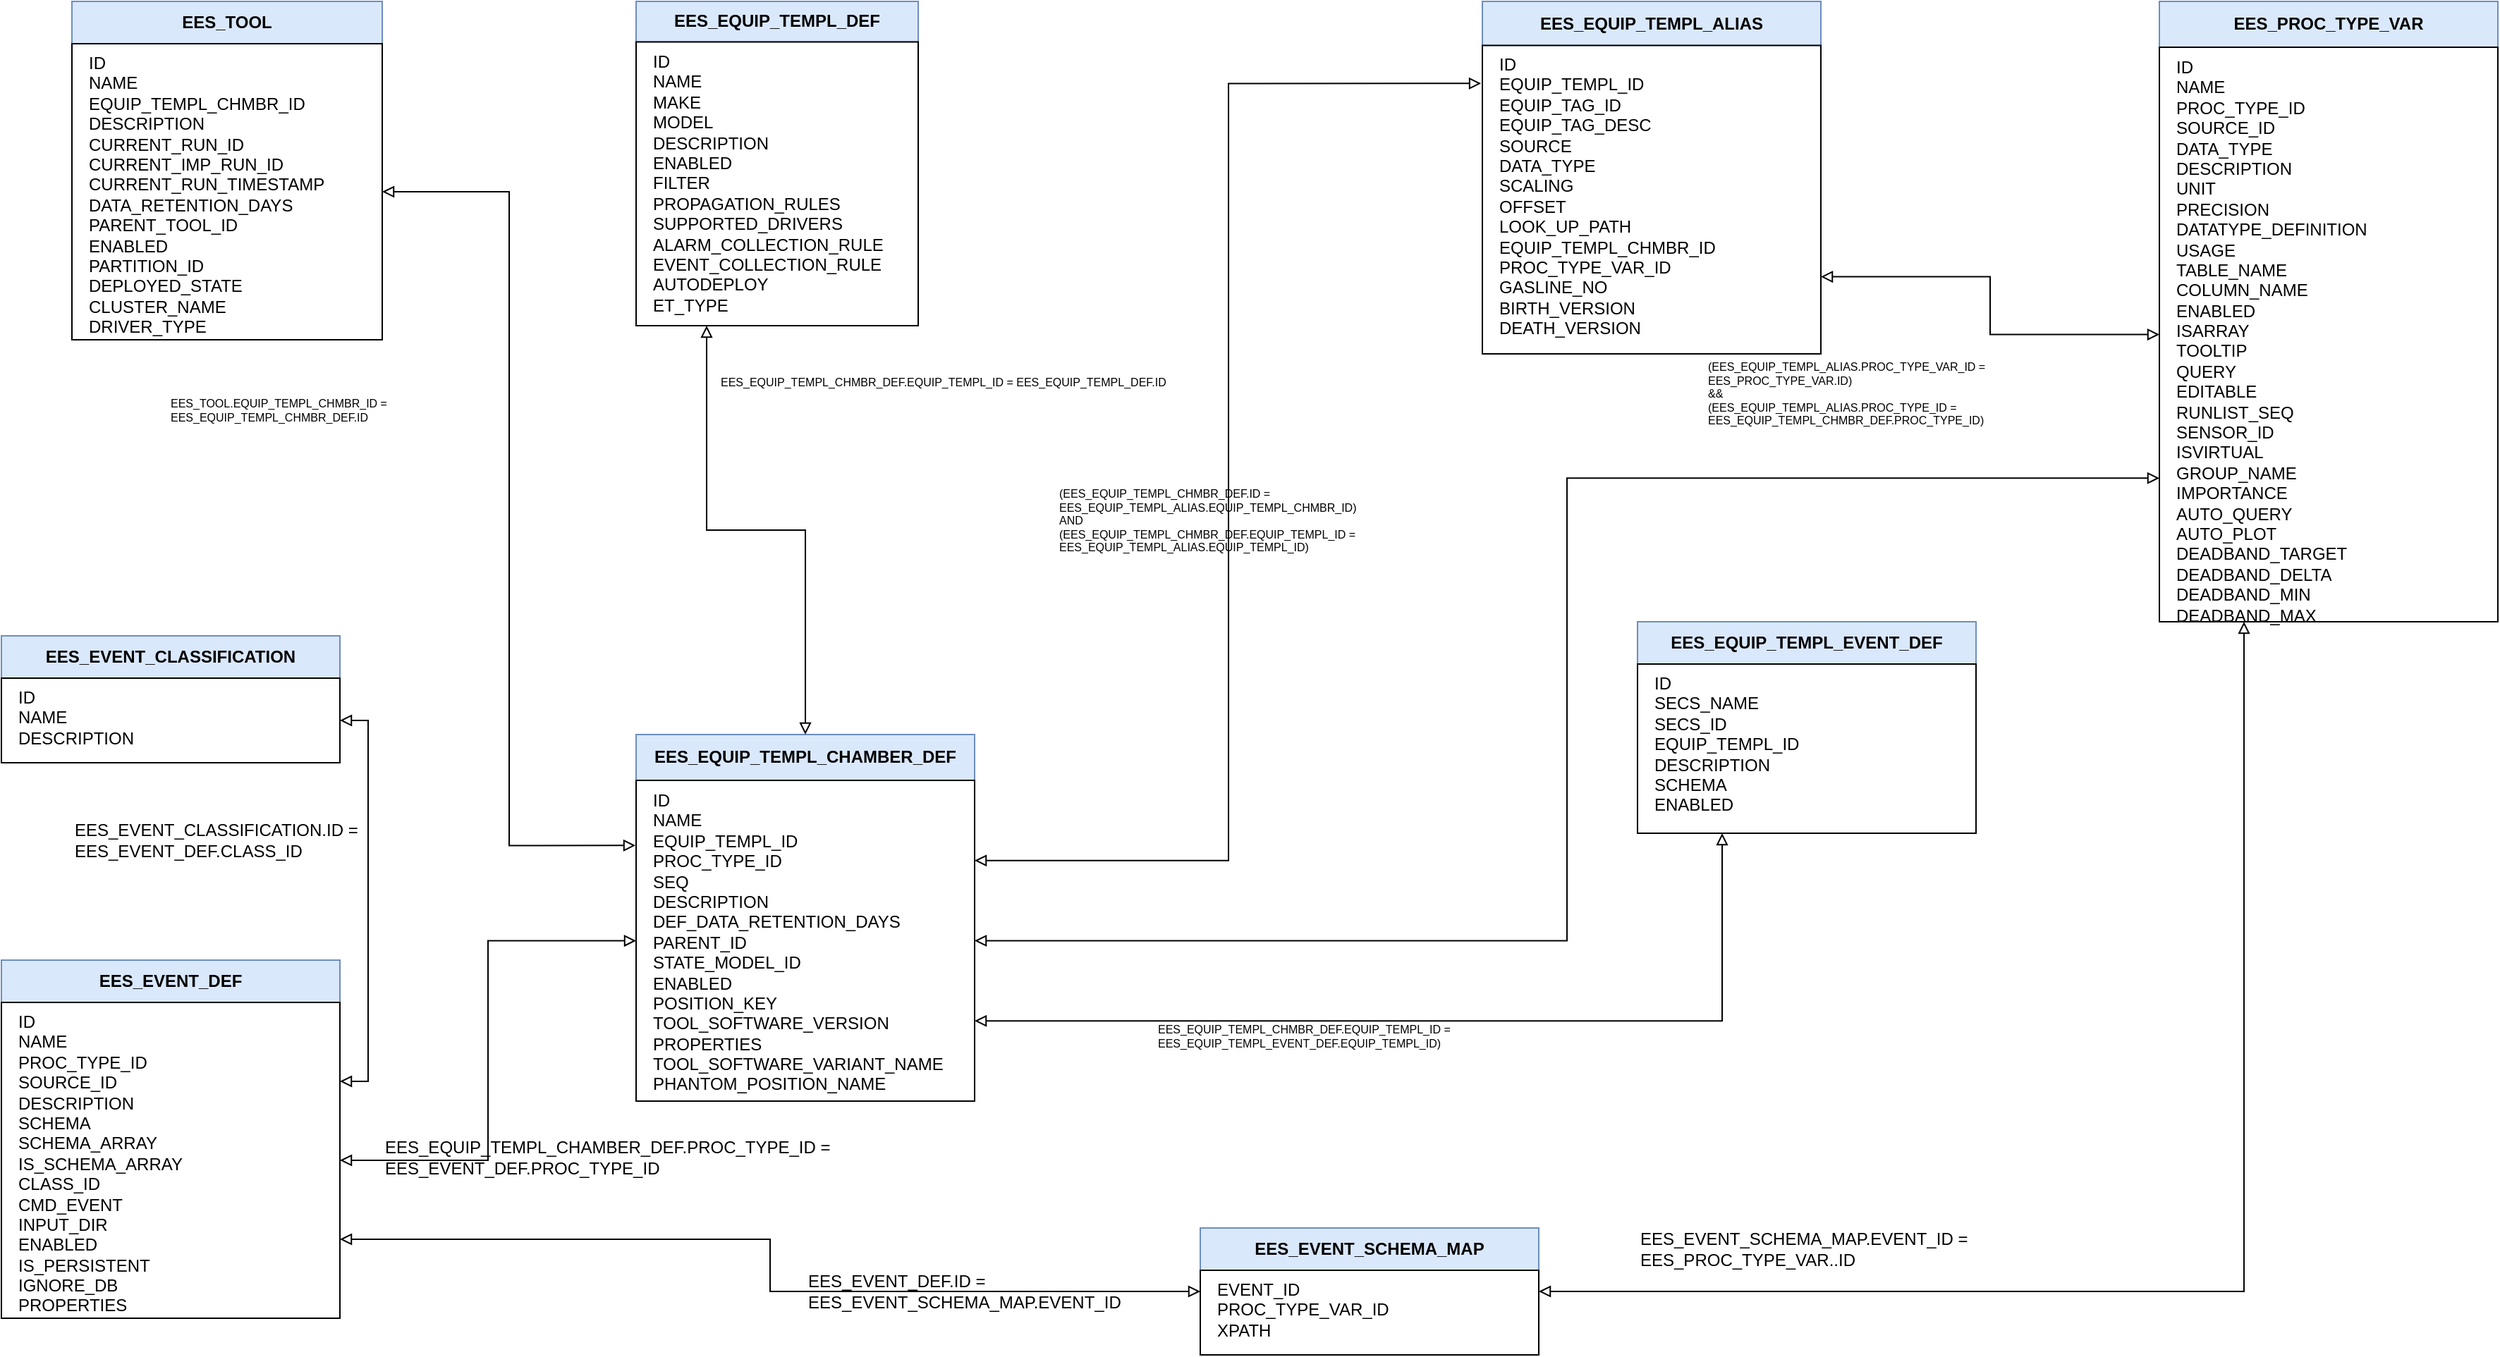 <mxfile compressed="true" version="14.9.3" type="github" pages="2"><diagram name="Tool Data Item" id="9f46799a-70d6-7492-0946-bef42562c5a5"><mxGraphModel dx="1106" dy="462" grid="1" gridSize="10" guides="1" tooltips="1" connect="1" arrows="1" fold="1" page="1" pageScale="1" pageWidth="1920" pageHeight="1200" background="none" math="0" shadow="0"><root><mxCell id="0"/><mxCell id="1" parent="0"/><mxCell id="LAsZBW_43TUp6r02DAHr-32" value="" style="group" parent="1" vertex="1" connectable="0"><mxGeometry x="80" y="160" width="220" height="240" as="geometry"/></mxCell><mxCell id="LAsZBW_43TUp6r02DAHr-30" value="EES_TOOL" style="rounded=0;whiteSpace=wrap;labelBackgroundColor=none;fontSize=12;fillColor=#dae8fc;strokeColor=#6c8ebf;fontStyle=1" parent="LAsZBW_43TUp6r02DAHr-32" vertex="1"><mxGeometry width="220" height="30" as="geometry"/></mxCell><mxCell id="LAsZBW_43TUp6r02DAHr-31" value="&lt;div&gt;ID&lt;/div&gt;&lt;div&gt;NAME&lt;/div&gt;&lt;div&gt;EQUIP_TEMPL_CHMBR_ID&lt;/div&gt;&lt;div&gt;DESCRIPTION&lt;/div&gt;&lt;div&gt;CURRENT_RUN_ID&lt;/div&gt;&lt;div&gt;CURRENT_IMP_RUN_ID&lt;/div&gt;&lt;div&gt;CURRENT_RUN_TIMESTAMP&lt;/div&gt;&lt;div&gt;DATA_RETENTION_DAYS&lt;/div&gt;&lt;div&gt;PARENT_TOOL_ID&lt;/div&gt;&lt;div&gt;ENABLED&lt;/div&gt;&lt;div&gt;PARTITION_ID&lt;/div&gt;&lt;div&gt;DEPLOYED_STATE&lt;/div&gt;&lt;div&gt;CLUSTER_NAME&lt;/div&gt;&lt;div&gt;DRIVER_TYPE&lt;/div&gt;" style="rounded=0;whiteSpace=wrap;html=1;labelBackgroundColor=none;fontSize=12;fontColor=none;align=left;verticalAlign=top;spacingLeft=10;shadow=0;sketch=0;glass=0;" parent="LAsZBW_43TUp6r02DAHr-32" vertex="1"><mxGeometry y="30" width="220" height="210" as="geometry"/></mxCell><mxCell id="LAsZBW_43TUp6r02DAHr-33" value="" style="group" parent="1" vertex="1" connectable="0"><mxGeometry x="480" y="680" width="240" height="260" as="geometry"/></mxCell><mxCell id="LAsZBW_43TUp6r02DAHr-34" value="EES_EQUIP_TEMPL_CHAMBER_DEF" style="rounded=0;whiteSpace=wrap;labelBackgroundColor=none;fontSize=12;fillColor=#dae8fc;strokeColor=#6c8ebf;fontStyle=1" parent="LAsZBW_43TUp6r02DAHr-33" vertex="1"><mxGeometry width="240.0" height="32.5" as="geometry"/></mxCell><mxCell id="LAsZBW_43TUp6r02DAHr-35" value="&lt;div&gt;ID&lt;/div&gt;&lt;div&gt;NAME&lt;/div&gt;&lt;div&gt;EQUIP_TEMPL_ID&lt;/div&gt;&lt;div&gt;PROC_TYPE_ID&lt;/div&gt;&lt;div&gt;SEQ&lt;/div&gt;&lt;div&gt;DESCRIPTION&lt;/div&gt;&lt;div&gt;DEF_DATA_RETENTION_DAYS&lt;/div&gt;&lt;div&gt;PARENT_ID&lt;/div&gt;&lt;div&gt;STATE_MODEL_ID&lt;/div&gt;&lt;div&gt;ENABLED&lt;/div&gt;&lt;div&gt;POSITION_KEY&lt;/div&gt;&lt;div&gt;TOOL_SOFTWARE_VERSION&lt;/div&gt;&lt;div&gt;PROPERTIES&lt;/div&gt;&lt;div&gt;TOOL_SOFTWARE_VARIANT_NAME&lt;/div&gt;&lt;div&gt;PHANTOM_POSITION_NAME&lt;/div&gt;" style="rounded=0;whiteSpace=wrap;html=1;labelBackgroundColor=none;fontSize=12;fontColor=none;align=left;verticalAlign=top;spacingLeft=10;shadow=0;sketch=0;glass=0;" parent="LAsZBW_43TUp6r02DAHr-33" vertex="1"><mxGeometry y="32.5" width="240.0" height="227.5" as="geometry"/></mxCell><mxCell id="LAsZBW_43TUp6r02DAHr-36" value="" style="group;labelBackgroundColor=none;" parent="1" vertex="1" connectable="0"><mxGeometry x="1080" y="160" width="240" height="250" as="geometry"/></mxCell><mxCell id="LAsZBW_43TUp6r02DAHr-37" value="EES_EQUIP_TEMPL_ALIAS" style="rounded=0;whiteSpace=wrap;labelBackgroundColor=none;fontSize=12;fillColor=#dae8fc;strokeColor=#6c8ebf;fontStyle=1" parent="LAsZBW_43TUp6r02DAHr-36" vertex="1"><mxGeometry width="240.0" height="31.25" as="geometry"/></mxCell><mxCell id="LAsZBW_43TUp6r02DAHr-38" value="&lt;div&gt;ID&lt;/div&gt;&lt;div&gt;EQUIP_TEMPL_ID&lt;/div&gt;&lt;div&gt;EQUIP_TAG_ID&lt;/div&gt;&lt;div&gt;EQUIP_TAG_DESC&lt;/div&gt;&lt;div&gt;SOURCE&lt;/div&gt;&lt;div&gt;DATA_TYPE&lt;/div&gt;&lt;div&gt;SCALING&lt;/div&gt;&lt;div&gt;OFFSET&lt;/div&gt;&lt;div&gt;LOOK_UP_PATH&lt;/div&gt;&lt;div&gt;EQUIP_TEMPL_CHMBR_ID&lt;/div&gt;&lt;div&gt;PROC_TYPE_VAR_ID&lt;/div&gt;&lt;div&gt;GASLINE_NO&lt;/div&gt;&lt;div&gt;BIRTH_VERSION&lt;/div&gt;&lt;div&gt;DEATH_VERSION&lt;/div&gt;" style="rounded=0;whiteSpace=wrap;html=1;labelBackgroundColor=none;fontSize=12;fontColor=none;align=left;verticalAlign=top;spacingLeft=10;shadow=0;sketch=0;glass=0;" parent="LAsZBW_43TUp6r02DAHr-36" vertex="1"><mxGeometry y="31.25" width="240" height="218.75" as="geometry"/></mxCell><mxCell id="LAsZBW_43TUp6r02DAHr-39" style="edgeStyle=orthogonalEdgeStyle;rounded=0;orthogonalLoop=1;jettySize=auto;html=1;exitX=1;exitY=0.5;exitDx=0;exitDy=0;entryX=-0.002;entryY=0.203;entryDx=0;entryDy=0;fontSize=12;fontColor=none;startArrow=block;startFill=0;endArrow=block;endFill=0;entryPerimeter=0;" parent="1" source="LAsZBW_43TUp6r02DAHr-31" target="LAsZBW_43TUp6r02DAHr-35" edge="1"><mxGeometry relative="1" as="geometry"/></mxCell><mxCell id="LAsZBW_43TUp6r02DAHr-40" style="edgeStyle=orthogonalEdgeStyle;rounded=0;orthogonalLoop=1;jettySize=auto;html=1;exitX=1;exitY=0.25;exitDx=0;exitDy=0;entryX=-0.004;entryY=0.123;entryDx=0;entryDy=0;entryPerimeter=0;fontSize=12;fontColor=none;startArrow=block;startFill=0;endArrow=block;endFill=0;" parent="1" source="LAsZBW_43TUp6r02DAHr-35" target="LAsZBW_43TUp6r02DAHr-38" edge="1"><mxGeometry relative="1" as="geometry"><Array as="points"><mxPoint x="900" y="769"/><mxPoint x="900" y="218"/></Array></mxGeometry></mxCell><mxCell id="LAsZBW_43TUp6r02DAHr-42" value="EES_TOOL.EQUIP_TEMPL_CHMBR_ID = EES_EQUIP_TEMPL_CHMBR_DEF.ID" style="text;strokeColor=none;fillColor=none;align=left;verticalAlign=middle;whiteSpace=wrap;rounded=0;shadow=0;glass=0;labelBackgroundColor=none;sketch=0;fontSize=8;fontColor=none;horizontal=1;spacing=0;" parent="1" vertex="1"><mxGeometry x="150" y="430" width="230" height="40" as="geometry"/></mxCell><mxCell id="LAsZBW_43TUp6r02DAHr-44" value="(EES_EQUIP_TEMPL_CHMBR_DEF.ID =&#10;EES_EQUIP_TEMPL_ALIAS.EQUIP_TEMPL_CHMBR_ID)&#10;AND&#10;(EES_EQUIP_TEMPL_CHMBR_DEF.EQUIP_TEMPL_ID =&#10;EES_EQUIP_TEMPL_ALIAS.EQUIP_TEMPL_ID)" style="text;strokeColor=none;fillColor=none;align=left;verticalAlign=top;whiteSpace=wrap;rounded=0;shadow=0;glass=0;labelBackgroundColor=none;sketch=0;fontSize=8;fontColor=none;horizontal=1;spacing=0;" parent="1" vertex="1"><mxGeometry x="780" y="500" width="340" height="80" as="geometry"/></mxCell><mxCell id="LAsZBW_43TUp6r02DAHr-46" value="" style="group" parent="1" vertex="1" connectable="0"><mxGeometry x="1560" y="160" width="240" height="440" as="geometry"/></mxCell><mxCell id="LAsZBW_43TUp6r02DAHr-47" value="EES_PROC_TYPE_VAR" style="rounded=0;whiteSpace=wrap;labelBackgroundColor=none;fontSize=12;fillColor=#dae8fc;strokeColor=#6c8ebf;fontStyle=1" parent="LAsZBW_43TUp6r02DAHr-46" vertex="1"><mxGeometry width="240.0" height="32.5" as="geometry"/></mxCell><mxCell id="LAsZBW_43TUp6r02DAHr-49" value="&lt;div&gt;ID&lt;/div&gt;&lt;div&gt;NAME&lt;/div&gt;&lt;div&gt;PROC_TYPE_ID&lt;/div&gt;&lt;div&gt;SOURCE_ID&lt;/div&gt;&lt;div&gt;DATA_TYPE&lt;/div&gt;&lt;div&gt;DESCRIPTION&lt;/div&gt;&lt;div&gt;UNIT&lt;/div&gt;&lt;div&gt;PRECISION&lt;/div&gt;&lt;div&gt;DATATYPE_DEFINITION&lt;/div&gt;&lt;div&gt;USAGE&lt;/div&gt;&lt;div&gt;TABLE_NAME&lt;/div&gt;&lt;div&gt;COLUMN_NAME&lt;/div&gt;&lt;div&gt;ENABLED&lt;/div&gt;&lt;div&gt;ISARRAY&lt;/div&gt;&lt;div&gt;TOOLTIP&lt;/div&gt;&lt;div&gt;QUERY&lt;/div&gt;&lt;div&gt;EDITABLE&lt;/div&gt;&lt;div&gt;RUNLIST_SEQ&lt;/div&gt;&lt;div&gt;SENSOR_ID&lt;/div&gt;&lt;div&gt;ISVIRTUAL&lt;/div&gt;&lt;div&gt;GROUP_NAME&lt;/div&gt;&lt;div&gt;IMPORTANCE&lt;/div&gt;&lt;div&gt;AUTO_QUERY&lt;/div&gt;&lt;div&gt;AUTO_PLOT&lt;/div&gt;&lt;div&gt;DEADBAND_TARGET&lt;/div&gt;&lt;div&gt;DEADBAND_DELTA&lt;/div&gt;&lt;div&gt;DEADBAND_MIN&lt;/div&gt;&lt;div&gt;DEADBAND_MAX&lt;/div&gt;" style="rounded=0;whiteSpace=wrap;html=1;labelBackgroundColor=none;fontSize=12;fontColor=none;align=left;verticalAlign=top;spacingLeft=10;shadow=0;sketch=0;glass=0;" parent="LAsZBW_43TUp6r02DAHr-46" vertex="1"><mxGeometry y="32.5" width="240" height="407.5" as="geometry"/></mxCell><mxCell id="LAsZBW_43TUp6r02DAHr-50" style="edgeStyle=orthogonalEdgeStyle;rounded=0;orthogonalLoop=1;jettySize=auto;html=1;entryX=0;entryY=0.5;entryDx=0;entryDy=0;fontSize=8;fontColor=none;startArrow=block;startFill=0;endArrow=block;endFill=0;exitX=1;exitY=0.75;exitDx=0;exitDy=0;" parent="1" source="LAsZBW_43TUp6r02DAHr-38" target="LAsZBW_43TUp6r02DAHr-49" edge="1"><mxGeometry relative="1" as="geometry"/></mxCell><mxCell id="LAsZBW_43TUp6r02DAHr-52" value="(EES_EQUIP_TEMPL_ALIAS.PROC_TYPE_VAR_ID =&#10;EES_PROC_TYPE_VAR.ID)&#10;&amp;&amp;&#10;(EES_EQUIP_TEMPL_ALIAS.PROC_TYPE_ID =&#10;EES_EQUIP_TEMPL_CHMBR_DEF.PROC_TYPE_ID)" style="text;strokeColor=none;fillColor=none;align=left;verticalAlign=top;whiteSpace=wrap;rounded=0;shadow=0;glass=0;labelBackgroundColor=#ffffff;sketch=0;fontSize=8;fontColor=none;horizontal=1;spacing=0;" parent="1" vertex="1"><mxGeometry x="1240" y="410" width="310" height="80" as="geometry"/></mxCell><mxCell id="LAsZBW_43TUp6r02DAHr-55" value="" style="group" parent="1" vertex="1" connectable="0"><mxGeometry x="480" y="160" width="200" height="230" as="geometry"/></mxCell><mxCell id="LAsZBW_43TUp6r02DAHr-56" value="EES_EQUIP_TEMPL_DEF" style="rounded=0;whiteSpace=wrap;labelBackgroundColor=none;fontSize=12;fillColor=#dae8fc;strokeColor=#6c8ebf;fontStyle=1" parent="LAsZBW_43TUp6r02DAHr-55" vertex="1"><mxGeometry width="200" height="28.75" as="geometry"/></mxCell><mxCell id="LAsZBW_43TUp6r02DAHr-57" value="&lt;div&gt;ID&lt;/div&gt;&lt;div&gt;NAME&lt;/div&gt;&lt;div&gt;MAKE&lt;/div&gt;&lt;div&gt;MODEL&lt;/div&gt;&lt;div&gt;DESCRIPTION&lt;/div&gt;&lt;div&gt;ENABLED&lt;/div&gt;&lt;div&gt;FILTER&lt;/div&gt;&lt;div&gt;PROPAGATION_RULES&lt;/div&gt;&lt;div&gt;SUPPORTED_DRIVERS&lt;/div&gt;&lt;div&gt;ALARM_COLLECTION_RULE&lt;/div&gt;&lt;div&gt;EVENT_COLLECTION_RULE&lt;/div&gt;&lt;div&gt;AUTODEPLOY&lt;/div&gt;&lt;div&gt;ET_TYPE&lt;/div&gt;" style="rounded=0;whiteSpace=wrap;html=1;labelBackgroundColor=none;fontSize=12;fontColor=none;align=left;verticalAlign=top;spacingLeft=10;shadow=0;sketch=0;glass=0;" parent="LAsZBW_43TUp6r02DAHr-55" vertex="1"><mxGeometry y="28.75" width="200" height="201.25" as="geometry"/></mxCell><mxCell id="LAsZBW_43TUp6r02DAHr-59" value="EES_EQUIP_TEMPL_CHMBR_DEF.EQUIP_TEMPL_ID = EES_EQUIP_TEMPL_DEF.ID" style="text;strokeColor=none;fillColor=none;align=left;verticalAlign=middle;whiteSpace=wrap;rounded=0;shadow=0;glass=0;labelBackgroundColor=none;sketch=0;fontSize=8;fontColor=none;horizontal=1;spacing=0;fontStyle=0" parent="1" vertex="1"><mxGeometry x="540" y="410" width="320" height="40" as="geometry"/></mxCell><mxCell id="LAsZBW_43TUp6r02DAHr-60" style="edgeStyle=orthogonalEdgeStyle;rounded=0;orthogonalLoop=1;jettySize=auto;html=1;exitX=1;exitY=0.5;exitDx=0;exitDy=0;entryX=0;entryY=0.75;entryDx=0;entryDy=0;fontSize=8;fontColor=none;startArrow=block;startFill=0;endArrow=block;endFill=0;" parent="1" source="LAsZBW_43TUp6r02DAHr-35" target="LAsZBW_43TUp6r02DAHr-49" edge="1"><mxGeometry relative="1" as="geometry"/></mxCell><mxCell id="LAsZBW_43TUp6r02DAHr-61" style="edgeStyle=orthogonalEdgeStyle;rounded=0;orthogonalLoop=1;jettySize=auto;html=1;exitX=0.25;exitY=1;exitDx=0;exitDy=0;fontSize=8;fontColor=none;startArrow=block;startFill=0;endArrow=block;endFill=0;" parent="1" source="LAsZBW_43TUp6r02DAHr-57" target="LAsZBW_43TUp6r02DAHr-34" edge="1"><mxGeometry relative="1" as="geometry"/></mxCell><mxCell id="LAsZBW_43TUp6r02DAHr-62" value="" style="group" parent="1" vertex="1" connectable="0"><mxGeometry x="1190" y="600" width="240" height="150" as="geometry"/></mxCell><mxCell id="LAsZBW_43TUp6r02DAHr-63" value="EES_EQUIP_TEMPL_EVENT_DEF" style="rounded=0;whiteSpace=wrap;labelBackgroundColor=none;fontSize=12;fillColor=#dae8fc;strokeColor=#6c8ebf;fontStyle=1" parent="LAsZBW_43TUp6r02DAHr-62" vertex="1"><mxGeometry width="240" height="30" as="geometry"/></mxCell><mxCell id="LAsZBW_43TUp6r02DAHr-64" value="&lt;div&gt;ID&lt;/div&gt;&lt;div&gt;SECS_NAME&lt;/div&gt;&lt;div&gt;SECS_ID&lt;/div&gt;&lt;div&gt;EQUIP_TEMPL_ID&lt;/div&gt;&lt;div&gt;DESCRIPTION&lt;/div&gt;&lt;div&gt;SCHEMA&lt;/div&gt;&lt;div&gt;ENABLED&lt;/div&gt;" style="rounded=0;whiteSpace=wrap;html=1;labelBackgroundColor=none;fontSize=12;fontColor=none;align=left;verticalAlign=top;spacingLeft=10;shadow=0;sketch=0;glass=0;" parent="LAsZBW_43TUp6r02DAHr-62" vertex="1"><mxGeometry y="30" width="240" height="120" as="geometry"/></mxCell><mxCell id="LAsZBW_43TUp6r02DAHr-66" style="edgeStyle=orthogonalEdgeStyle;rounded=0;orthogonalLoop=1;jettySize=auto;html=1;exitX=1;exitY=0.75;exitDx=0;exitDy=0;entryX=0.25;entryY=1;entryDx=0;entryDy=0;fontSize=8;fontColor=none;startArrow=block;startFill=0;endArrow=block;endFill=0;" parent="1" source="LAsZBW_43TUp6r02DAHr-35" target="LAsZBW_43TUp6r02DAHr-64" edge="1"><mxGeometry relative="1" as="geometry"/></mxCell><mxCell id="LAsZBW_43TUp6r02DAHr-67" value="EES_EQUIP_TEMPL_CHMBR_DEF.EQUIP_TEMPL_ID =&#10;EES_EQUIP_TEMPL_EVENT_DEF.EQUIP_TEMPL_ID)" style="text;strokeColor=none;fillColor=none;align=left;verticalAlign=top;whiteSpace=wrap;rounded=0;shadow=0;glass=0;labelBackgroundColor=none;sketch=0;fontSize=8;fontColor=none;horizontal=1;spacing=0;" parent="1" vertex="1"><mxGeometry x="850" y="880" width="320" height="40" as="geometry"/></mxCell><mxCell id="LAsZBW_43TUp6r02DAHr-69" value="" style="group" parent="1" vertex="1" connectable="0"><mxGeometry x="30" y="610" width="240" height="90" as="geometry"/></mxCell><mxCell id="LAsZBW_43TUp6r02DAHr-70" value="EES_EVENT_CLASSIFICATION" style="rounded=0;whiteSpace=wrap;labelBackgroundColor=none;fontSize=12;fillColor=#dae8fc;strokeColor=#6c8ebf;fontStyle=1" parent="LAsZBW_43TUp6r02DAHr-69" vertex="1"><mxGeometry width="240" height="30" as="geometry"/></mxCell><mxCell id="LAsZBW_43TUp6r02DAHr-71" value="&lt;div&gt;ID&lt;/div&gt;&lt;div&gt;NAME&lt;/div&gt;&lt;div&gt;DESCRIPTION&lt;/div&gt;" style="rounded=0;whiteSpace=wrap;html=1;labelBackgroundColor=none;fontSize=12;fontColor=none;align=left;verticalAlign=top;spacingLeft=10;shadow=0;sketch=0;glass=0;" parent="LAsZBW_43TUp6r02DAHr-69" vertex="1"><mxGeometry y="30" width="240" height="60" as="geometry"/></mxCell><mxCell id="LAsZBW_43TUp6r02DAHr-72" value="" style="group" parent="1" vertex="1" connectable="0"><mxGeometry x="30" y="840" width="240" height="280" as="geometry"/></mxCell><mxCell id="LAsZBW_43TUp6r02DAHr-73" value="EES_EVENT_DEF" style="rounded=0;whiteSpace=wrap;labelBackgroundColor=none;fontSize=12;fillColor=#dae8fc;strokeColor=#6c8ebf;fontStyle=1" parent="LAsZBW_43TUp6r02DAHr-72" vertex="1"><mxGeometry width="240" height="30" as="geometry"/></mxCell><mxCell id="LAsZBW_43TUp6r02DAHr-74" value="&lt;div&gt;ID&lt;/div&gt;&lt;div&gt;NAME&lt;/div&gt;&lt;div&gt;PROC_TYPE_ID&lt;/div&gt;&lt;div&gt;SOURCE_ID&lt;/div&gt;&lt;div&gt;DESCRIPTION&lt;/div&gt;&lt;div&gt;SCHEMA&lt;/div&gt;&lt;div&gt;SCHEMA_ARRAY&lt;/div&gt;&lt;div&gt;IS_SCHEMA_ARRAY&lt;/div&gt;&lt;div&gt;CLASS_ID&lt;/div&gt;&lt;div&gt;CMD_EVENT&lt;/div&gt;&lt;div&gt;INPUT_DIR&lt;/div&gt;&lt;div&gt;ENABLED&lt;/div&gt;&lt;div&gt;IS_PERSISTENT&lt;/div&gt;&lt;div&gt;IGNORE_DB&lt;/div&gt;&lt;div&gt;PROPERTIES&lt;/div&gt;" style="rounded=0;whiteSpace=wrap;html=1;labelBackgroundColor=none;fontSize=12;fontColor=none;align=left;verticalAlign=top;spacingLeft=10;shadow=0;sketch=0;glass=0;" parent="LAsZBW_43TUp6r02DAHr-72" vertex="1"><mxGeometry y="30" width="240" height="224" as="geometry"/></mxCell><mxCell id="LAsZBW_43TUp6r02DAHr-75" style="edgeStyle=orthogonalEdgeStyle;rounded=0;orthogonalLoop=1;jettySize=auto;html=1;exitX=0;exitY=0.5;exitDx=0;exitDy=0;fontSize=8;fontColor=none;startArrow=block;startFill=0;endArrow=block;endFill=0;" parent="1" source="LAsZBW_43TUp6r02DAHr-35" target="LAsZBW_43TUp6r02DAHr-74" edge="1"><mxGeometry relative="1" as="geometry"/></mxCell><mxCell id="LAsZBW_43TUp6r02DAHr-77" style="edgeStyle=orthogonalEdgeStyle;rounded=0;orthogonalLoop=1;jettySize=auto;html=1;entryX=1;entryY=0.25;entryDx=0;entryDy=0;fontSize=8;fontColor=none;startArrow=block;startFill=0;endArrow=block;endFill=0;exitX=1;exitY=0.5;exitDx=0;exitDy=0;" parent="1" source="LAsZBW_43TUp6r02DAHr-71" target="LAsZBW_43TUp6r02DAHr-74" edge="1"><mxGeometry relative="1" as="geometry"/></mxCell><mxCell id="LAsZBW_43TUp6r02DAHr-78" value="&lt;span style=&quot;font-size: 12px&quot;&gt;EES_EVENT_CLASSIFICATION.ID =&lt;br&gt;EES_EVENT_DEF.CLASS_ID&lt;br&gt;&lt;/span&gt;" style="text;html=1;align=left;verticalAlign=middle;resizable=0;points=[];autosize=1;strokeColor=none;fontSize=8;fontColor=none;" parent="1" vertex="1"><mxGeometry x="80" y="740" width="220" height="30" as="geometry"/></mxCell><mxCell id="LAsZBW_43TUp6r02DAHr-79" value="&lt;span style=&quot;font-size: 12px ; text-align: center&quot;&gt;EES_EQUIP_TEMPL_CHAMBER_DEF.PROC_TYPE_ID =&amp;nbsp;&lt;br&gt;&lt;/span&gt;&lt;span style=&quot;font-size: 12px&quot;&gt;EES_EVENT_DEF.PROC_TYPE_ID&lt;br&gt;&lt;/span&gt;" style="text;html=1;align=left;verticalAlign=middle;resizable=0;points=[];autosize=1;strokeColor=none;fontSize=8;fontColor=none;" parent="1" vertex="1"><mxGeometry x="300" y="965" width="330" height="30" as="geometry"/></mxCell><mxCell id="LAsZBW_43TUp6r02DAHr-80" value="" style="group" parent="1" vertex="1" connectable="0"><mxGeometry x="880" y="1030" width="240" height="90" as="geometry"/></mxCell><mxCell id="LAsZBW_43TUp6r02DAHr-81" value="EES_EVENT_SCHEMA_MAP" style="rounded=0;whiteSpace=wrap;labelBackgroundColor=none;fontSize=12;fillColor=#dae8fc;strokeColor=#6c8ebf;fontStyle=1" parent="LAsZBW_43TUp6r02DAHr-80" vertex="1"><mxGeometry width="240" height="30" as="geometry"/></mxCell><mxCell id="LAsZBW_43TUp6r02DAHr-82" value="&lt;div&gt;EVENT_ID&lt;/div&gt;&lt;div&gt;PROC_TYPE_VAR_ID&lt;/div&gt;&lt;div&gt;XPATH&lt;/div&gt;" style="rounded=0;whiteSpace=wrap;html=1;labelBackgroundColor=none;fontSize=12;fontColor=none;align=left;verticalAlign=top;spacingLeft=10;shadow=0;sketch=0;glass=0;" parent="LAsZBW_43TUp6r02DAHr-80" vertex="1"><mxGeometry y="30" width="240" height="60" as="geometry"/></mxCell><mxCell id="LAsZBW_43TUp6r02DAHr-83" style="edgeStyle=orthogonalEdgeStyle;rounded=0;orthogonalLoop=1;jettySize=auto;html=1;exitX=1;exitY=0.75;exitDx=0;exitDy=0;entryX=0;entryY=0.25;entryDx=0;entryDy=0;fontSize=8;fontColor=none;startArrow=block;startFill=0;endArrow=block;endFill=0;" parent="1" source="LAsZBW_43TUp6r02DAHr-74" target="LAsZBW_43TUp6r02DAHr-82" edge="1"><mxGeometry relative="1" as="geometry"/></mxCell><mxCell id="LAsZBW_43TUp6r02DAHr-84" style="edgeStyle=orthogonalEdgeStyle;rounded=0;orthogonalLoop=1;jettySize=auto;html=1;exitX=1;exitY=0.25;exitDx=0;exitDy=0;entryX=0.25;entryY=1;entryDx=0;entryDy=0;fontSize=8;fontColor=none;startArrow=block;startFill=0;endArrow=block;endFill=0;" parent="1" source="LAsZBW_43TUp6r02DAHr-82" target="LAsZBW_43TUp6r02DAHr-49" edge="1"><mxGeometry relative="1" as="geometry"/></mxCell><mxCell id="LAsZBW_43TUp6r02DAHr-85" value="&lt;div&gt;&lt;span style=&quot;font-size: 12px&quot;&gt;EES_EVENT_DEF.ID =&lt;/span&gt;&lt;/div&gt;&lt;div&gt;&lt;span style=&quot;font-size: 12px&quot;&gt;EES_EVENT_SCHEMA_MAP.EVENT_ID&lt;/span&gt;&lt;/div&gt;" style="text;html=1;align=left;verticalAlign=middle;resizable=0;points=[];autosize=1;strokeColor=none;fontSize=8;fontColor=none;" parent="1" vertex="1"><mxGeometry x="600" y="1060" width="240" height="30" as="geometry"/></mxCell><mxCell id="LAsZBW_43TUp6r02DAHr-86" value="&lt;div&gt;&lt;span style=&quot;font-size: 12px&quot;&gt;EES_EVENT_SCHEMA_MAP.EVENT_ID =&lt;/span&gt;&lt;br&gt;&lt;/div&gt;&lt;div&gt;&lt;span style=&quot;font-size: 12px&quot;&gt;EES_PROC_TYPE_VAR..ID&lt;/span&gt;&lt;/div&gt;" style="text;html=1;align=left;verticalAlign=middle;resizable=0;points=[];autosize=1;strokeColor=none;fontSize=8;fontColor=none;" parent="1" vertex="1"><mxGeometry x="1190" y="1030" width="250" height="30" as="geometry"/></mxCell></root></mxGraphModel></diagram><diagram name="Copy of Tool Data Item" id="sJYe9Ttguy8DbmCediKD"><mxGraphModel dx="3055" dy="1155" grid="1" gridSize="10" guides="1" tooltips="1" connect="1" arrows="1" fold="1" page="1" pageScale="1" pageWidth="2000" pageHeight="2000" background="none" math="0" shadow="0"><root><mxCell id="62a8iv_q8vr72wrZJs-X-0"/><mxCell id="62a8iv_q8vr72wrZJs-X-1" parent="62a8iv_q8vr72wrZJs-X-0"/><mxCell id="62a8iv_q8vr72wrZJs-X-2" value="" style="group" vertex="1" connectable="0" parent="62a8iv_q8vr72wrZJs-X-1"><mxGeometry x="1850" y="600" width="220" height="240" as="geometry"/></mxCell><mxCell id="62a8iv_q8vr72wrZJs-X-3" value="EES_TOOL" style="rounded=0;whiteSpace=wrap;labelBackgroundColor=none;fontSize=12;fillColor=#dae8fc;strokeColor=#6c8ebf;fontStyle=1" vertex="1" parent="62a8iv_q8vr72wrZJs-X-2"><mxGeometry width="220" height="30" as="geometry"/></mxCell><mxCell id="62a8iv_q8vr72wrZJs-X-4" value="&lt;div&gt;ID&lt;/div&gt;&lt;div&gt;NAME&lt;/div&gt;&lt;div&gt;EQUIP_TEMPL_CHMBR_ID&lt;/div&gt;&lt;div&gt;DESCRIPTION&lt;/div&gt;&lt;div&gt;CURRENT_RUN_ID&lt;/div&gt;&lt;div&gt;CURRENT_IMP_RUN_ID&lt;/div&gt;&lt;div&gt;CURRENT_RUN_TIMESTAMP&lt;/div&gt;&lt;div&gt;DATA_RETENTION_DAYS&lt;/div&gt;&lt;div&gt;PARENT_TOOL_ID&lt;/div&gt;&lt;div&gt;ENABLED&lt;/div&gt;&lt;div&gt;PARTITION_ID&lt;/div&gt;&lt;div&gt;DEPLOYED_STATE&lt;/div&gt;&lt;div&gt;CLUSTER_NAME&lt;/div&gt;&lt;div&gt;DRIVER_TYPE&lt;/div&gt;" style="rounded=0;whiteSpace=wrap;html=1;labelBackgroundColor=none;fontSize=12;fontColor=none;align=left;verticalAlign=top;spacingLeft=10;shadow=0;sketch=0;glass=0;" vertex="1" parent="62a8iv_q8vr72wrZJs-X-2"><mxGeometry y="30" width="220" height="210" as="geometry"/></mxCell><mxCell id="62a8iv_q8vr72wrZJs-X-5" value="" style="group" vertex="1" connectable="0" parent="62a8iv_q8vr72wrZJs-X-1"><mxGeometry x="2250" y="1120" width="240" height="260" as="geometry"/></mxCell><mxCell id="62a8iv_q8vr72wrZJs-X-6" value="EES_EQUIP_TEMPL_CHAMBER_DEF" style="rounded=0;whiteSpace=wrap;labelBackgroundColor=none;fontSize=12;fillColor=#dae8fc;strokeColor=#6c8ebf;fontStyle=1" vertex="1" parent="62a8iv_q8vr72wrZJs-X-5"><mxGeometry width="240.0" height="32.5" as="geometry"/></mxCell><mxCell id="62a8iv_q8vr72wrZJs-X-7" value="&lt;div&gt;ID&lt;/div&gt;&lt;div&gt;NAME&lt;/div&gt;&lt;div&gt;EQUIP_TEMPL_ID&lt;/div&gt;&lt;div&gt;PROC_TYPE_ID&lt;/div&gt;&lt;div&gt;SEQ&lt;/div&gt;&lt;div&gt;DESCRIPTION&lt;/div&gt;&lt;div&gt;DEF_DATA_RETENTION_DAYS&lt;/div&gt;&lt;div&gt;PARENT_ID&lt;/div&gt;&lt;div&gt;STATE_MODEL_ID&lt;/div&gt;&lt;div&gt;ENABLED&lt;/div&gt;&lt;div&gt;POSITION_KEY&lt;/div&gt;&lt;div&gt;TOOL_SOFTWARE_VERSION&lt;/div&gt;&lt;div&gt;PROPERTIES&lt;/div&gt;&lt;div&gt;TOOL_SOFTWARE_VARIANT_NAME&lt;/div&gt;&lt;div&gt;PHANTOM_POSITION_NAME&lt;/div&gt;" style="rounded=0;whiteSpace=wrap;html=1;labelBackgroundColor=none;fontSize=12;fontColor=none;align=left;verticalAlign=top;spacingLeft=10;shadow=0;sketch=0;glass=0;" vertex="1" parent="62a8iv_q8vr72wrZJs-X-5"><mxGeometry y="32.5" width="240.0" height="227.5" as="geometry"/></mxCell><mxCell id="62a8iv_q8vr72wrZJs-X-8" value="" style="group;labelBackgroundColor=none;" vertex="1" connectable="0" parent="62a8iv_q8vr72wrZJs-X-1"><mxGeometry x="2850" y="600" width="240" height="250" as="geometry"/></mxCell><mxCell id="62a8iv_q8vr72wrZJs-X-9" value="EES_EQUIP_TEMPL_ALIAS" style="rounded=0;whiteSpace=wrap;labelBackgroundColor=none;fontSize=12;fillColor=#dae8fc;strokeColor=#6c8ebf;fontStyle=1" vertex="1" parent="62a8iv_q8vr72wrZJs-X-8"><mxGeometry width="240.0" height="31.25" as="geometry"/></mxCell><mxCell id="62a8iv_q8vr72wrZJs-X-10" value="&lt;div&gt;ID&lt;/div&gt;&lt;div&gt;EQUIP_TEMPL_ID&lt;/div&gt;&lt;div&gt;EQUIP_TAG_ID&lt;/div&gt;&lt;div&gt;EQUIP_TAG_DESC&lt;/div&gt;&lt;div&gt;SOURCE&lt;/div&gt;&lt;div&gt;DATA_TYPE&lt;/div&gt;&lt;div&gt;SCALING&lt;/div&gt;&lt;div&gt;OFFSET&lt;/div&gt;&lt;div&gt;LOOK_UP_PATH&lt;/div&gt;&lt;div&gt;EQUIP_TEMPL_CHMBR_ID&lt;/div&gt;&lt;div&gt;PROC_TYPE_VAR_ID&lt;/div&gt;&lt;div&gt;GASLINE_NO&lt;/div&gt;&lt;div&gt;BIRTH_VERSION&lt;/div&gt;&lt;div&gt;DEATH_VERSION&lt;/div&gt;" style="rounded=0;whiteSpace=wrap;html=1;labelBackgroundColor=none;fontSize=12;fontColor=none;align=left;verticalAlign=top;spacingLeft=10;shadow=0;sketch=0;glass=0;" vertex="1" parent="62a8iv_q8vr72wrZJs-X-8"><mxGeometry y="31.25" width="240" height="218.75" as="geometry"/></mxCell><mxCell id="62a8iv_q8vr72wrZJs-X-11" style="edgeStyle=orthogonalEdgeStyle;rounded=0;orthogonalLoop=1;jettySize=auto;html=1;exitX=1;exitY=0.5;exitDx=0;exitDy=0;entryX=-0.002;entryY=0.203;entryDx=0;entryDy=0;fontSize=12;fontColor=none;startArrow=block;startFill=0;endArrow=block;endFill=0;entryPerimeter=0;" edge="1" parent="62a8iv_q8vr72wrZJs-X-1" source="62a8iv_q8vr72wrZJs-X-4" target="62a8iv_q8vr72wrZJs-X-7"><mxGeometry x="1800" y="600" as="geometry"/></mxCell><mxCell id="62a8iv_q8vr72wrZJs-X-12" style="edgeStyle=orthogonalEdgeStyle;rounded=0;orthogonalLoop=1;jettySize=auto;html=1;exitX=1;exitY=0.25;exitDx=0;exitDy=0;entryX=-0.004;entryY=0.123;entryDx=0;entryDy=0;entryPerimeter=0;fontSize=12;fontColor=none;startArrow=block;startFill=0;endArrow=block;endFill=0;" edge="1" parent="62a8iv_q8vr72wrZJs-X-1" source="62a8iv_q8vr72wrZJs-X-7" target="62a8iv_q8vr72wrZJs-X-10"><mxGeometry x="1800" y="600" as="geometry"><Array as="points"><mxPoint x="2670" y="1209"/><mxPoint x="2670" y="658"/></Array></mxGeometry></mxCell><mxCell id="62a8iv_q8vr72wrZJs-X-13" value="EES_TOOL.EQUIP_TEMPL_CHMBR_ID = EES_EQUIP_TEMPL_CHMBR_DEF.ID" style="text;strokeColor=none;fillColor=none;align=left;verticalAlign=middle;whiteSpace=wrap;rounded=0;shadow=0;glass=0;labelBackgroundColor=none;sketch=0;fontSize=8;fontColor=none;horizontal=1;spacing=0;" vertex="1" parent="62a8iv_q8vr72wrZJs-X-1"><mxGeometry x="1920" y="870" width="230" height="40" as="geometry"/></mxCell><mxCell id="62a8iv_q8vr72wrZJs-X-14" value="(EES_EQUIP_TEMPL_CHMBR_DEF.ID =&#10;EES_EQUIP_TEMPL_ALIAS.EQUIP_TEMPL_CHMBR_ID)&#10;AND&#10;(EES_EQUIP_TEMPL_CHMBR_DEF.EQUIP_TEMPL_ID =&#10;EES_EQUIP_TEMPL_ALIAS.EQUIP_TEMPL_ID)" style="text;strokeColor=none;fillColor=none;align=left;verticalAlign=top;whiteSpace=wrap;rounded=0;shadow=0;glass=0;labelBackgroundColor=none;sketch=0;fontSize=8;fontColor=none;horizontal=1;spacing=0;" vertex="1" parent="62a8iv_q8vr72wrZJs-X-1"><mxGeometry x="2550" y="940" width="340" height="80" as="geometry"/></mxCell><mxCell id="62a8iv_q8vr72wrZJs-X-15" value="" style="group" vertex="1" connectable="0" parent="62a8iv_q8vr72wrZJs-X-1"><mxGeometry x="3410" y="600" width="240" height="440" as="geometry"/></mxCell><mxCell id="62a8iv_q8vr72wrZJs-X-16" value="EES_PROC_TYPE_VAR" style="rounded=0;whiteSpace=wrap;labelBackgroundColor=none;fontSize=12;fillColor=#dae8fc;strokeColor=#6c8ebf;fontStyle=1" vertex="1" parent="62a8iv_q8vr72wrZJs-X-15"><mxGeometry width="240.0" height="32.5" as="geometry"/></mxCell><mxCell id="62a8iv_q8vr72wrZJs-X-17" value="&lt;div&gt;ID&lt;/div&gt;&lt;div&gt;NAME&lt;/div&gt;&lt;div&gt;PROC_TYPE_ID&lt;/div&gt;&lt;div&gt;SOURCE_ID&lt;/div&gt;&lt;div&gt;DATA_TYPE&lt;/div&gt;&lt;div&gt;DESCRIPTION&lt;/div&gt;&lt;div&gt;UNIT&lt;/div&gt;&lt;div&gt;PRECISION&lt;/div&gt;&lt;div&gt;DATATYPE_DEFINITION&lt;/div&gt;&lt;div&gt;USAGE&lt;/div&gt;&lt;div&gt;TABLE_NAME&lt;/div&gt;&lt;div&gt;COLUMN_NAME&lt;/div&gt;&lt;div&gt;ENABLED&lt;/div&gt;&lt;div&gt;ISARRAY&lt;/div&gt;&lt;div&gt;TOOLTIP&lt;/div&gt;&lt;div&gt;QUERY&lt;/div&gt;&lt;div&gt;EDITABLE&lt;/div&gt;&lt;div&gt;RUNLIST_SEQ&lt;/div&gt;&lt;div&gt;SENSOR_ID&lt;/div&gt;&lt;div&gt;ISVIRTUAL&lt;/div&gt;&lt;div&gt;GROUP_NAME&lt;/div&gt;&lt;div&gt;IMPORTANCE&lt;/div&gt;&lt;div&gt;AUTO_QUERY&lt;/div&gt;&lt;div&gt;AUTO_PLOT&lt;/div&gt;&lt;div&gt;DEADBAND_TARGET&lt;/div&gt;&lt;div&gt;DEADBAND_DELTA&lt;/div&gt;&lt;div&gt;DEADBAND_MIN&lt;/div&gt;&lt;div&gt;DEADBAND_MAX&lt;/div&gt;" style="rounded=0;whiteSpace=wrap;html=1;labelBackgroundColor=none;fontSize=12;fontColor=none;align=left;verticalAlign=top;spacingLeft=10;shadow=0;sketch=0;glass=0;" vertex="1" parent="62a8iv_q8vr72wrZJs-X-15"><mxGeometry y="32.5" width="240" height="407.5" as="geometry"/></mxCell><mxCell id="62a8iv_q8vr72wrZJs-X-18" style="edgeStyle=orthogonalEdgeStyle;rounded=0;orthogonalLoop=1;jettySize=auto;html=1;entryX=0;entryY=0.5;entryDx=0;entryDy=0;fontSize=8;fontColor=none;startArrow=block;startFill=0;endArrow=block;endFill=0;exitX=1;exitY=0.75;exitDx=0;exitDy=0;" edge="1" parent="62a8iv_q8vr72wrZJs-X-1" source="62a8iv_q8vr72wrZJs-X-10" target="62a8iv_q8vr72wrZJs-X-17"><mxGeometry x="1800" y="600" as="geometry"/></mxCell><mxCell id="62a8iv_q8vr72wrZJs-X-20" value="" style="group" vertex="1" connectable="0" parent="62a8iv_q8vr72wrZJs-X-1"><mxGeometry x="2250" y="600" width="200" height="230" as="geometry"/></mxCell><mxCell id="62a8iv_q8vr72wrZJs-X-21" value="EES_EQUIP_TEMPL_DEF" style="rounded=0;whiteSpace=wrap;labelBackgroundColor=none;fontSize=12;fillColor=#dae8fc;strokeColor=#6c8ebf;fontStyle=1" vertex="1" parent="62a8iv_q8vr72wrZJs-X-20"><mxGeometry width="200" height="28.75" as="geometry"/></mxCell><mxCell id="62a8iv_q8vr72wrZJs-X-22" value="&lt;div&gt;ID&lt;/div&gt;&lt;div&gt;NAME&lt;/div&gt;&lt;div&gt;MAKE&lt;/div&gt;&lt;div&gt;MODEL&lt;/div&gt;&lt;div&gt;DESCRIPTION&lt;/div&gt;&lt;div&gt;ENABLED&lt;/div&gt;&lt;div&gt;FILTER&lt;/div&gt;&lt;div&gt;PROPAGATION_RULES&lt;/div&gt;&lt;div&gt;SUPPORTED_DRIVERS&lt;/div&gt;&lt;div&gt;ALARM_COLLECTION_RULE&lt;/div&gt;&lt;div&gt;EVENT_COLLECTION_RULE&lt;/div&gt;&lt;div&gt;AUTODEPLOY&lt;/div&gt;&lt;div&gt;ET_TYPE&lt;/div&gt;" style="rounded=0;whiteSpace=wrap;html=1;labelBackgroundColor=none;fontSize=12;fontColor=none;align=left;verticalAlign=top;spacingLeft=10;shadow=0;sketch=0;glass=0;" vertex="1" parent="62a8iv_q8vr72wrZJs-X-20"><mxGeometry y="28.75" width="200" height="201.25" as="geometry"/></mxCell><mxCell id="62a8iv_q8vr72wrZJs-X-23" value="EES_EQUIP_TEMPL_CHMBR_DEF.EQUIP_TEMPL_ID = EES_EQUIP_TEMPL_DEF.ID" style="text;strokeColor=none;fillColor=none;align=left;verticalAlign=middle;whiteSpace=wrap;rounded=0;shadow=0;glass=0;labelBackgroundColor=none;sketch=0;fontSize=8;fontColor=none;horizontal=1;spacing=0;fontStyle=0" vertex="1" parent="62a8iv_q8vr72wrZJs-X-1"><mxGeometry x="2310" y="850" width="320" height="40" as="geometry"/></mxCell><mxCell id="62a8iv_q8vr72wrZJs-X-25" style="edgeStyle=orthogonalEdgeStyle;rounded=0;orthogonalLoop=1;jettySize=auto;html=1;exitX=0.25;exitY=1;exitDx=0;exitDy=0;fontSize=8;fontColor=none;startArrow=block;startFill=0;endArrow=block;endFill=0;" edge="1" parent="62a8iv_q8vr72wrZJs-X-1" source="62a8iv_q8vr72wrZJs-X-22" target="62a8iv_q8vr72wrZJs-X-6"><mxGeometry x="1800" y="600" as="geometry"/></mxCell><mxCell id="62a8iv_q8vr72wrZJs-X-26" value="" style="group" vertex="1" connectable="0" parent="62a8iv_q8vr72wrZJs-X-1"><mxGeometry x="2960" y="1040" width="240" height="150" as="geometry"/></mxCell><mxCell id="62a8iv_q8vr72wrZJs-X-27" value="EES_EQUIP_TEMPL_EVENT_DEF" style="rounded=0;whiteSpace=wrap;labelBackgroundColor=none;fontSize=12;fillColor=#dae8fc;strokeColor=#6c8ebf;fontStyle=1" vertex="1" parent="62a8iv_q8vr72wrZJs-X-26"><mxGeometry width="240" height="30" as="geometry"/></mxCell><mxCell id="62a8iv_q8vr72wrZJs-X-28" value="&lt;div&gt;ID&lt;/div&gt;&lt;div&gt;SECS_NAME&lt;/div&gt;&lt;div&gt;SECS_ID&lt;/div&gt;&lt;div&gt;EQUIP_TEMPL_ID&lt;/div&gt;&lt;div&gt;DESCRIPTION&lt;/div&gt;&lt;div&gt;SCHEMA&lt;/div&gt;&lt;div&gt;ENABLED&lt;/div&gt;" style="rounded=0;whiteSpace=wrap;html=1;labelBackgroundColor=none;fontSize=12;fontColor=none;align=left;verticalAlign=top;spacingLeft=10;shadow=0;sketch=0;glass=0;" vertex="1" parent="62a8iv_q8vr72wrZJs-X-26"><mxGeometry y="30" width="240" height="120" as="geometry"/></mxCell><mxCell id="62a8iv_q8vr72wrZJs-X-29" style="edgeStyle=orthogonalEdgeStyle;rounded=0;orthogonalLoop=1;jettySize=auto;html=1;exitX=1;exitY=0.75;exitDx=0;exitDy=0;entryX=0.25;entryY=1;entryDx=0;entryDy=0;fontSize=8;fontColor=none;startArrow=block;startFill=0;endArrow=block;endFill=0;" edge="1" parent="62a8iv_q8vr72wrZJs-X-1" source="62a8iv_q8vr72wrZJs-X-7" target="62a8iv_q8vr72wrZJs-X-28"><mxGeometry x="1800" y="600" as="geometry"/></mxCell><mxCell id="62a8iv_q8vr72wrZJs-X-30" value="EES_EQUIP_TEMPL_CHMBR_DEF.EQUIP_TEMPL_ID =&#10;EES_EQUIP_TEMPL_EVENT_DEF.EQUIP_TEMPL_ID" style="text;strokeColor=none;fillColor=none;align=left;verticalAlign=top;whiteSpace=wrap;rounded=0;shadow=0;glass=0;labelBackgroundColor=none;sketch=0;fontSize=8;fontColor=none;horizontal=1;spacing=0;" vertex="1" parent="62a8iv_q8vr72wrZJs-X-1"><mxGeometry x="2620" y="1320" width="320" height="40" as="geometry"/></mxCell><mxCell id="62a8iv_q8vr72wrZJs-X-31" value="" style="group" vertex="1" connectable="0" parent="62a8iv_q8vr72wrZJs-X-1"><mxGeometry x="1800" y="1050" width="240" height="90" as="geometry"/></mxCell><mxCell id="62a8iv_q8vr72wrZJs-X-32" value="EES_EVENT_CLASSIFICATION" style="rounded=0;whiteSpace=wrap;labelBackgroundColor=none;fontSize=12;fillColor=#dae8fc;strokeColor=#6c8ebf;fontStyle=1" vertex="1" parent="62a8iv_q8vr72wrZJs-X-31"><mxGeometry width="240" height="30" as="geometry"/></mxCell><mxCell id="62a8iv_q8vr72wrZJs-X-33" value="&lt;div&gt;ID&lt;/div&gt;&lt;div&gt;NAME&lt;/div&gt;&lt;div&gt;DESCRIPTION&lt;/div&gt;" style="rounded=0;whiteSpace=wrap;html=1;labelBackgroundColor=none;fontSize=12;fontColor=none;align=left;verticalAlign=top;spacingLeft=10;shadow=0;sketch=0;glass=0;" vertex="1" parent="62a8iv_q8vr72wrZJs-X-31"><mxGeometry y="30" width="240" height="60" as="geometry"/></mxCell><mxCell id="62a8iv_q8vr72wrZJs-X-34" value="" style="group" vertex="1" connectable="0" parent="62a8iv_q8vr72wrZJs-X-1"><mxGeometry x="1800" y="1280" width="240" height="280" as="geometry"/></mxCell><mxCell id="62a8iv_q8vr72wrZJs-X-35" value="EES_EVENT_DEF" style="rounded=0;whiteSpace=wrap;labelBackgroundColor=none;fontSize=12;fillColor=#dae8fc;strokeColor=#6c8ebf;fontStyle=1" vertex="1" parent="62a8iv_q8vr72wrZJs-X-34"><mxGeometry width="240" height="30" as="geometry"/></mxCell><mxCell id="62a8iv_q8vr72wrZJs-X-36" value="&lt;div&gt;ID&lt;/div&gt;&lt;div&gt;NAME&lt;/div&gt;&lt;div&gt;PROC_TYPE_ID&lt;/div&gt;&lt;div&gt;SOURCE_ID&lt;/div&gt;&lt;div&gt;DESCRIPTION&lt;/div&gt;&lt;div&gt;SCHEMA&lt;/div&gt;&lt;div&gt;SCHEMA_ARRAY&lt;/div&gt;&lt;div&gt;IS_SCHEMA_ARRAY&lt;/div&gt;&lt;div&gt;CLASS_ID&lt;/div&gt;&lt;div&gt;CMD_EVENT&lt;/div&gt;&lt;div&gt;INPUT_DIR&lt;/div&gt;&lt;div&gt;ENABLED&lt;/div&gt;&lt;div&gt;IS_PERSISTENT&lt;/div&gt;&lt;div&gt;IGNORE_DB&lt;/div&gt;&lt;div&gt;PROPERTIES&lt;/div&gt;" style="rounded=0;whiteSpace=wrap;html=1;labelBackgroundColor=none;fontSize=12;fontColor=none;align=left;verticalAlign=top;spacingLeft=10;shadow=0;sketch=0;glass=0;" vertex="1" parent="62a8iv_q8vr72wrZJs-X-34"><mxGeometry y="30" width="240" height="224" as="geometry"/></mxCell><mxCell id="62a8iv_q8vr72wrZJs-X-37" style="edgeStyle=orthogonalEdgeStyle;rounded=0;orthogonalLoop=1;jettySize=auto;html=1;exitX=0;exitY=0.5;exitDx=0;exitDy=0;fontSize=8;fontColor=none;startArrow=block;startFill=0;endArrow=block;endFill=0;" edge="1" parent="62a8iv_q8vr72wrZJs-X-1" source="62a8iv_q8vr72wrZJs-X-7" target="62a8iv_q8vr72wrZJs-X-36"><mxGeometry x="1800" y="600" as="geometry"/></mxCell><mxCell id="62a8iv_q8vr72wrZJs-X-38" style="edgeStyle=orthogonalEdgeStyle;rounded=0;orthogonalLoop=1;jettySize=auto;html=1;entryX=1;entryY=0.25;entryDx=0;entryDy=0;fontSize=8;fontColor=none;startArrow=block;startFill=0;endArrow=block;endFill=0;exitX=1;exitY=0.5;exitDx=0;exitDy=0;" edge="1" parent="62a8iv_q8vr72wrZJs-X-1" source="62a8iv_q8vr72wrZJs-X-33" target="62a8iv_q8vr72wrZJs-X-36"><mxGeometry x="1800" y="600" as="geometry"/></mxCell><mxCell id="62a8iv_q8vr72wrZJs-X-39" value="&lt;span style=&quot;font-size: 12px&quot;&gt;EES_EVENT_CLASSIFICATION.ID =&lt;br&gt;EES_EVENT_DEF.CLASS_ID&lt;br&gt;&lt;/span&gt;" style="text;html=1;align=left;verticalAlign=middle;resizable=0;points=[];autosize=1;strokeColor=none;fontSize=8;fontColor=none;" vertex="1" parent="62a8iv_q8vr72wrZJs-X-1"><mxGeometry x="1850" y="1180" width="220" height="30" as="geometry"/></mxCell><mxCell id="62a8iv_q8vr72wrZJs-X-40" value="&lt;span style=&quot;font-size: 12px ; text-align: center&quot;&gt;EES_EQUIP_TEMPL_CHAMBER_DEF.PROC_TYPE_ID =&amp;nbsp;&lt;br&gt;&lt;/span&gt;&lt;span style=&quot;font-size: 12px&quot;&gt;EES_EVENT_DEF.PROC_TYPE_ID&lt;br&gt;&lt;/span&gt;" style="text;html=1;align=left;verticalAlign=middle;resizable=0;points=[];autosize=1;strokeColor=none;fontSize=8;fontColor=none;" vertex="1" parent="62a8iv_q8vr72wrZJs-X-1"><mxGeometry x="2070" y="1405" width="330" height="30" as="geometry"/></mxCell><mxCell id="62a8iv_q8vr72wrZJs-X-41" value="" style="group" vertex="1" connectable="0" parent="62a8iv_q8vr72wrZJs-X-1"><mxGeometry x="2650" y="1470" width="240" height="90" as="geometry"/></mxCell><mxCell id="62a8iv_q8vr72wrZJs-X-42" value="EES_EVENT_SCHEMA_MAP" style="rounded=0;whiteSpace=wrap;labelBackgroundColor=none;fontSize=12;fillColor=#dae8fc;strokeColor=#6c8ebf;fontStyle=1" vertex="1" parent="62a8iv_q8vr72wrZJs-X-41"><mxGeometry width="240" height="30" as="geometry"/></mxCell><mxCell id="62a8iv_q8vr72wrZJs-X-43" value="&lt;div&gt;EVENT_ID&lt;/div&gt;&lt;div&gt;PROC_TYPE_VAR_ID&lt;/div&gt;&lt;div&gt;XPATH&lt;/div&gt;" style="rounded=0;whiteSpace=wrap;html=1;labelBackgroundColor=none;fontSize=12;fontColor=none;align=left;verticalAlign=top;spacingLeft=10;shadow=0;sketch=0;glass=0;" vertex="1" parent="62a8iv_q8vr72wrZJs-X-41"><mxGeometry y="30" width="240" height="60" as="geometry"/></mxCell><mxCell id="62a8iv_q8vr72wrZJs-X-44" style="edgeStyle=orthogonalEdgeStyle;rounded=0;orthogonalLoop=1;jettySize=auto;html=1;exitX=1;exitY=0.75;exitDx=0;exitDy=0;entryX=0;entryY=0.25;entryDx=0;entryDy=0;fontSize=8;fontColor=none;startArrow=block;startFill=0;endArrow=block;endFill=0;" edge="1" parent="62a8iv_q8vr72wrZJs-X-1" source="62a8iv_q8vr72wrZJs-X-36" target="62a8iv_q8vr72wrZJs-X-43"><mxGeometry x="1800" y="600" as="geometry"/></mxCell><mxCell id="62a8iv_q8vr72wrZJs-X-45" style="edgeStyle=orthogonalEdgeStyle;rounded=0;orthogonalLoop=1;jettySize=auto;html=1;exitX=1;exitY=0.25;exitDx=0;exitDy=0;entryX=0.25;entryY=1;entryDx=0;entryDy=0;fontSize=8;fontColor=none;startArrow=block;startFill=0;endArrow=block;endFill=0;" edge="1" parent="62a8iv_q8vr72wrZJs-X-1" source="62a8iv_q8vr72wrZJs-X-43" target="62a8iv_q8vr72wrZJs-X-17"><mxGeometry x="1800" y="600" as="geometry"/></mxCell><mxCell id="62a8iv_q8vr72wrZJs-X-46" value="&lt;div&gt;&lt;span style=&quot;font-size: 12px&quot;&gt;EES_EVENT_DEF.ID =&lt;/span&gt;&lt;/div&gt;&lt;div&gt;&lt;span style=&quot;font-size: 12px&quot;&gt;EES_EVENT_SCHEMA_MAP.EVENT_ID&lt;/span&gt;&lt;/div&gt;" style="text;html=1;align=left;verticalAlign=middle;resizable=0;points=[];autosize=1;strokeColor=none;fontSize=8;fontColor=none;" vertex="1" parent="62a8iv_q8vr72wrZJs-X-1"><mxGeometry x="2370" y="1500" width="240" height="30" as="geometry"/></mxCell><mxCell id="62a8iv_q8vr72wrZJs-X-47" value="&lt;div&gt;&lt;span style=&quot;font-size: 12px&quot;&gt;EES_EVENT_SCHEMA_MAP.PROC_TYPE_VAR_ID =&lt;/span&gt;&lt;br&gt;&lt;/div&gt;&lt;div&gt;&lt;span style=&quot;font-size: 12px&quot;&gt;EES_PROC_TYPE_VAR..ID&lt;/span&gt;&lt;/div&gt;" style="text;html=1;align=left;verticalAlign=middle;resizable=0;points=[];autosize=1;strokeColor=none;fontSize=8;fontColor=none;" vertex="1" parent="62a8iv_q8vr72wrZJs-X-1"><mxGeometry x="2960" y="1470" width="310" height="30" as="geometry"/></mxCell><mxCell id="62a8iv_q8vr72wrZJs-X-52" value="" style="group" vertex="1" connectable="0" parent="62a8iv_q8vr72wrZJs-X-1"><mxGeometry x="1330" y="600" width="240" height="80" as="geometry"/></mxCell><mxCell id="62a8iv_q8vr72wrZJs-X-53" value="EES_TOOL_DCP" style="rounded=0;whiteSpace=wrap;labelBackgroundColor=none;fontSize=12;fillColor=#dae8fc;strokeColor=#6c8ebf;fontStyle=1" vertex="1" parent="62a8iv_q8vr72wrZJs-X-52"><mxGeometry width="240" height="26.667" as="geometry"/></mxCell><mxCell id="62a8iv_q8vr72wrZJs-X-54" value="&lt;div&gt;TOOL_ID&lt;/div&gt;&lt;div&gt;DCP_ID&lt;/div&gt;&lt;div&gt;DCP_GUID&lt;/div&gt;" style="rounded=0;whiteSpace=wrap;html=1;labelBackgroundColor=none;fontSize=12;fontColor=none;align=left;verticalAlign=top;spacingLeft=10;shadow=0;sketch=0;glass=0;" vertex="1" parent="62a8iv_q8vr72wrZJs-X-52"><mxGeometry y="26.667" width="240" height="53.333" as="geometry"/></mxCell><mxCell id="62a8iv_q8vr72wrZJs-X-55" style="edgeStyle=orthogonalEdgeStyle;rounded=0;orthogonalLoop=1;jettySize=auto;html=1;exitX=0;exitY=0.25;exitDx=0;exitDy=0;entryX=1;entryY=0.25;entryDx=0;entryDy=0;fontSize=8;fontColor=none;startArrow=block;startFill=0;endArrow=block;endFill=0;" edge="1" parent="62a8iv_q8vr72wrZJs-X-1" source="62a8iv_q8vr72wrZJs-X-4" target="62a8iv_q8vr72wrZJs-X-54"><mxGeometry relative="1" as="geometry"/></mxCell><mxCell id="62a8iv_q8vr72wrZJs-X-56" value="EES_TOOL_DCP.TOOL_ID =&#10;EES_TOOL.ID" style="text;strokeColor=none;fillColor=none;align=left;verticalAlign=middle;whiteSpace=wrap;rounded=0;shadow=0;glass=0;labelBackgroundColor=none;sketch=0;fontSize=8;fontColor=none;horizontal=1;spacing=0;" vertex="1" parent="62a8iv_q8vr72wrZJs-X-1"><mxGeometry x="1590" y="600" width="190" height="40" as="geometry"/></mxCell><mxCell id="62a8iv_q8vr72wrZJs-X-57" value="" style="group" vertex="1" connectable="0" parent="62a8iv_q8vr72wrZJs-X-1"><mxGeometry x="825" y="600" width="240" height="190" as="geometry"/></mxCell><mxCell id="62a8iv_q8vr72wrZJs-X-58" value="EES_DCP" style="rounded=0;whiteSpace=wrap;labelBackgroundColor=none;fontSize=12;fillColor=#dae8fc;strokeColor=#6c8ebf;fontStyle=1" vertex="1" parent="62a8iv_q8vr72wrZJs-X-57"><mxGeometry width="240" height="25.909" as="geometry"/></mxCell><mxCell id="62a8iv_q8vr72wrZJs-X-59" value="&lt;div&gt;ID&lt;/div&gt;&lt;div&gt;NAME&lt;/div&gt;&lt;div&gt;PROC_TYPE_ID&lt;/div&gt;&lt;div&gt;CONFIG&lt;/div&gt;&lt;div&gt;SOURCE&lt;/div&gt;&lt;div&gt;COLLECTION_METHOD&lt;/div&gt;&lt;div&gt;COLLECTION_INTERVAL&lt;/div&gt;&lt;div&gt;CREATED_TIME&lt;/div&gt;&lt;div&gt;UPDATED_TIME&lt;/div&gt;&lt;div&gt;PERSIST_IN_SERVER&lt;/div&gt;" style="rounded=0;whiteSpace=wrap;html=1;labelBackgroundColor=none;fontSize=12;fontColor=none;align=left;verticalAlign=top;spacingLeft=10;shadow=0;sketch=0;glass=0;" vertex="1" parent="62a8iv_q8vr72wrZJs-X-57"><mxGeometry y="25.91" width="240" height="164.09" as="geometry"/></mxCell><mxCell id="62a8iv_q8vr72wrZJs-X-60" style="edgeStyle=orthogonalEdgeStyle;rounded=0;orthogonalLoop=1;jettySize=auto;html=1;exitX=0;exitY=0.5;exitDx=0;exitDy=0;entryX=1;entryY=0.25;entryDx=0;entryDy=0;fontSize=8;fontColor=none;startArrow=block;startFill=0;endArrow=block;endFill=0;" edge="1" parent="62a8iv_q8vr72wrZJs-X-1" source="62a8iv_q8vr72wrZJs-X-54" target="62a8iv_q8vr72wrZJs-X-59"><mxGeometry relative="1" as="geometry"/></mxCell><mxCell id="62a8iv_q8vr72wrZJs-X-61" value="EES_TOOL_DCP.DCP_ID =&#10;EES_DCP.ID" style="text;strokeColor=none;fillColor=none;align=left;verticalAlign=middle;whiteSpace=wrap;rounded=0;shadow=0;glass=0;labelBackgroundColor=none;sketch=0;fontSize=8;fontColor=none;horizontal=1;spacing=0;" vertex="1" parent="62a8iv_q8vr72wrZJs-X-1"><mxGeometry x="1150" y="610" width="190" height="40" as="geometry"/></mxCell><mxCell id="62a8iv_q8vr72wrZJs-X-62" value="" style="group" vertex="1" connectable="0" parent="62a8iv_q8vr72wrZJs-X-1"><mxGeometry x="830" y="290" width="240" height="110" as="geometry"/></mxCell><mxCell id="62a8iv_q8vr72wrZJs-X-63" value="EES_DCP_ITEM" style="rounded=0;whiteSpace=wrap;labelBackgroundColor=none;fontSize=12;fillColor=#dae8fc;strokeColor=#6c8ebf;fontStyle=1" vertex="1" parent="62a8iv_q8vr72wrZJs-X-62"><mxGeometry width="240" height="36.667" as="geometry"/></mxCell><mxCell id="62a8iv_q8vr72wrZJs-X-64" value="&lt;div&gt;DCP_ID&lt;/div&gt;&lt;div&gt;PROC_TYPE_VAR_ID&lt;/div&gt;&lt;div&gt;ENABLED&lt;/div&gt;&lt;div&gt;GROUP_ID&lt;/div&gt;" style="rounded=0;whiteSpace=wrap;html=1;labelBackgroundColor=none;fontSize=12;fontColor=none;align=left;verticalAlign=top;spacingLeft=10;shadow=0;sketch=0;glass=0;" vertex="1" parent="62a8iv_q8vr72wrZJs-X-62"><mxGeometry y="36.667" width="240" height="73.333" as="geometry"/></mxCell><mxCell id="62a8iv_q8vr72wrZJs-X-65" style="edgeStyle=orthogonalEdgeStyle;rounded=0;orthogonalLoop=1;jettySize=auto;html=1;exitX=0.25;exitY=0;exitDx=0;exitDy=0;entryX=0.75;entryY=1;entryDx=0;entryDy=0;fontSize=8;fontColor=none;startArrow=block;startFill=0;endArrow=block;endFill=0;" edge="1" parent="62a8iv_q8vr72wrZJs-X-1" source="62a8iv_q8vr72wrZJs-X-53" target="62a8iv_q8vr72wrZJs-X-64"><mxGeometry relative="1" as="geometry"/></mxCell><mxCell id="62a8iv_q8vr72wrZJs-X-67" style="edgeStyle=orthogonalEdgeStyle;rounded=0;orthogonalLoop=1;jettySize=auto;html=1;exitX=1;exitY=0.5;exitDx=0;exitDy=0;entryX=0.5;entryY=0;entryDx=0;entryDy=0;fontSize=8;fontColor=none;startArrow=block;startFill=0;endArrow=block;endFill=0;" edge="1" parent="62a8iv_q8vr72wrZJs-X-1" source="62a8iv_q8vr72wrZJs-X-64" target="62a8iv_q8vr72wrZJs-X-16"><mxGeometry relative="1" as="geometry"/></mxCell><mxCell id="62a8iv_q8vr72wrZJs-X-68" value="" style="group" vertex="1" connectable="0" parent="62a8iv_q8vr72wrZJs-X-1"><mxGeometry x="310" y="290" width="240" height="190" as="geometry"/></mxCell><mxCell id="62a8iv_q8vr72wrZJs-X-69" value="EES_DCP_ITEM_GROUP" style="rounded=0;whiteSpace=wrap;labelBackgroundColor=none;fontSize=12;fillColor=#dae8fc;strokeColor=#6c8ebf;fontStyle=1" vertex="1" parent="62a8iv_q8vr72wrZJs-X-68"><mxGeometry width="240" height="25.909" as="geometry"/></mxCell><mxCell id="62a8iv_q8vr72wrZJs-X-70" value="&lt;div&gt;ID&lt;/div&gt;&lt;div&gt;DCP_ID&lt;/div&gt;&lt;div&gt;NAME&lt;/div&gt;&lt;div&gt;RATE&lt;/div&gt;&lt;div&gt;COLLECTION_TYPE&lt;/div&gt;&lt;div&gt;TRACE_SIZE&lt;/div&gt;&lt;div&gt;AUTO_RESTART_TRACE&lt;/div&gt;&lt;div&gt;BATCH_DATA_SIZE&lt;/div&gt;&lt;div&gt;IS_DEFAULT&lt;/div&gt;" style="rounded=0;whiteSpace=wrap;html=1;labelBackgroundColor=none;fontSize=12;fontColor=none;align=left;verticalAlign=top;spacingLeft=10;shadow=0;sketch=0;glass=0;" vertex="1" parent="62a8iv_q8vr72wrZJs-X-68"><mxGeometry y="25.91" width="240" height="164.09" as="geometry"/></mxCell><mxCell id="62a8iv_q8vr72wrZJs-X-71" style="edgeStyle=orthogonalEdgeStyle;rounded=0;orthogonalLoop=1;jettySize=auto;html=1;exitX=0;exitY=0.5;exitDx=0;exitDy=0;entryX=1;entryY=0.5;entryDx=0;entryDy=0;fontSize=8;fontColor=none;startArrow=block;startFill=0;endArrow=block;endFill=0;" edge="1" parent="62a8iv_q8vr72wrZJs-X-1" source="62a8iv_q8vr72wrZJs-X-64" target="62a8iv_q8vr72wrZJs-X-70"><mxGeometry relative="1" as="geometry"/></mxCell><mxCell id="62a8iv_q8vr72wrZJs-X-72" value="(EES_DCP_ITEM.DCP_ID =&#10;EES_DCP_ITEM_GROUP.DCP_ID)&#10;AND&#10;(EES_DCP_ITEM.GROUP_ID =&#10;EES_DCP_ITEM_GROUP.ID)" style="text;strokeColor=none;fillColor=none;align=left;verticalAlign=middle;whiteSpace=wrap;rounded=0;shadow=0;glass=0;labelBackgroundColor=none;sketch=0;fontSize=8;fontColor=none;horizontal=1;spacing=0;" vertex="1" parent="62a8iv_q8vr72wrZJs-X-1"><mxGeometry x="580" y="290" width="220" height="60" as="geometry"/></mxCell><mxCell id="62a8iv_q8vr72wrZJs-X-73" style="edgeStyle=orthogonalEdgeStyle;rounded=0;orthogonalLoop=1;jettySize=auto;html=1;exitX=0.5;exitY=1;exitDx=0;exitDy=0;entryX=0;entryY=0.25;entryDx=0;entryDy=0;fontSize=8;fontColor=none;startArrow=diamond;startFill=1;endArrow=diamond;endFill=1;dashed=1;" edge="1" parent="62a8iv_q8vr72wrZJs-X-1" source="62a8iv_q8vr72wrZJs-X-59" target="62a8iv_q8vr72wrZJs-X-36"><mxGeometry relative="1" as="geometry"/></mxCell><mxCell id="62a8iv_q8vr72wrZJs-X-74" value="EES_DCP.CONFIG&lt;br&gt;&lt;span style=&quot;font-size: 8px&quot;&gt;DataCollectionTrigger/NAME =&lt;br&gt;EES_EVENT_DEF.NAME&lt;br&gt;&lt;/span&gt;" style="text;html=1;align=left;verticalAlign=middle;resizable=0;points=[];autosize=1;strokeColor=none;fontSize=8;fontColor=none;" vertex="1" parent="62a8iv_q8vr72wrZJs-X-1"><mxGeometry x="980" y="1315" width="180" height="40" as="geometry"/></mxCell><mxCell id="62a8iv_q8vr72wrZJs-X-75" value="&lt;span style=&quot;color: rgb(0, 0, 0); font-family: helvetica; font-size: 8px; font-style: normal; font-weight: 400; letter-spacing: normal; text-align: left; text-indent: 0px; text-transform: none; word-spacing: 0px; background-color: rgb(255, 255, 255); display: inline; float: none;&quot;&gt;EES_EQUIP_TEMPL_ALIAS.PROC_TYPE_VAR_ID =&lt;/span&gt;&lt;br style=&quot;padding: 0px; margin: 0px; color: rgb(0, 0, 0); font-family: helvetica; font-size: 8px; font-style: normal; font-weight: 400; letter-spacing: normal; text-align: left; text-indent: 0px; text-transform: none; word-spacing: 0px;&quot;&gt;&lt;span style=&quot;color: rgb(0, 0, 0); font-family: helvetica; font-size: 8px; font-style: normal; font-weight: 400; letter-spacing: normal; text-align: left; text-indent: 0px; text-transform: none; word-spacing: 0px; background-color: rgb(255, 255, 255); display: inline; float: none;&quot;&gt;EES_PROC_TYPE_VAR.ID&lt;/span&gt;" style="text;whiteSpace=wrap;html=1;fontSize=8;fontColor=none;" vertex="1" parent="62a8iv_q8vr72wrZJs-X-1"><mxGeometry x="3100" y="750" width="320" height="40" as="geometry"/></mxCell><mxCell id="62a8iv_q8vr72wrZJs-X-77" value="&lt;div&gt;&lt;span style=&quot;font-size: 12px&quot;&gt;EES_DCP_ITEM.PROC_TYPE_VAR_ID =&lt;/span&gt;&lt;br&gt;&lt;/div&gt;&lt;div&gt;&lt;span style=&quot;font-size: 12px&quot;&gt;EES_PROC_TYPE_VAR..ID&lt;/span&gt;&lt;/div&gt;" style="text;html=1;align=left;verticalAlign=middle;resizable=0;points=[];autosize=1;strokeColor=none;fontSize=8;fontColor=none;" vertex="1" parent="62a8iv_q8vr72wrZJs-X-1"><mxGeometry x="2210" y="320" width="240" height="30" as="geometry"/></mxCell></root></mxGraphModel></diagram></mxfile>